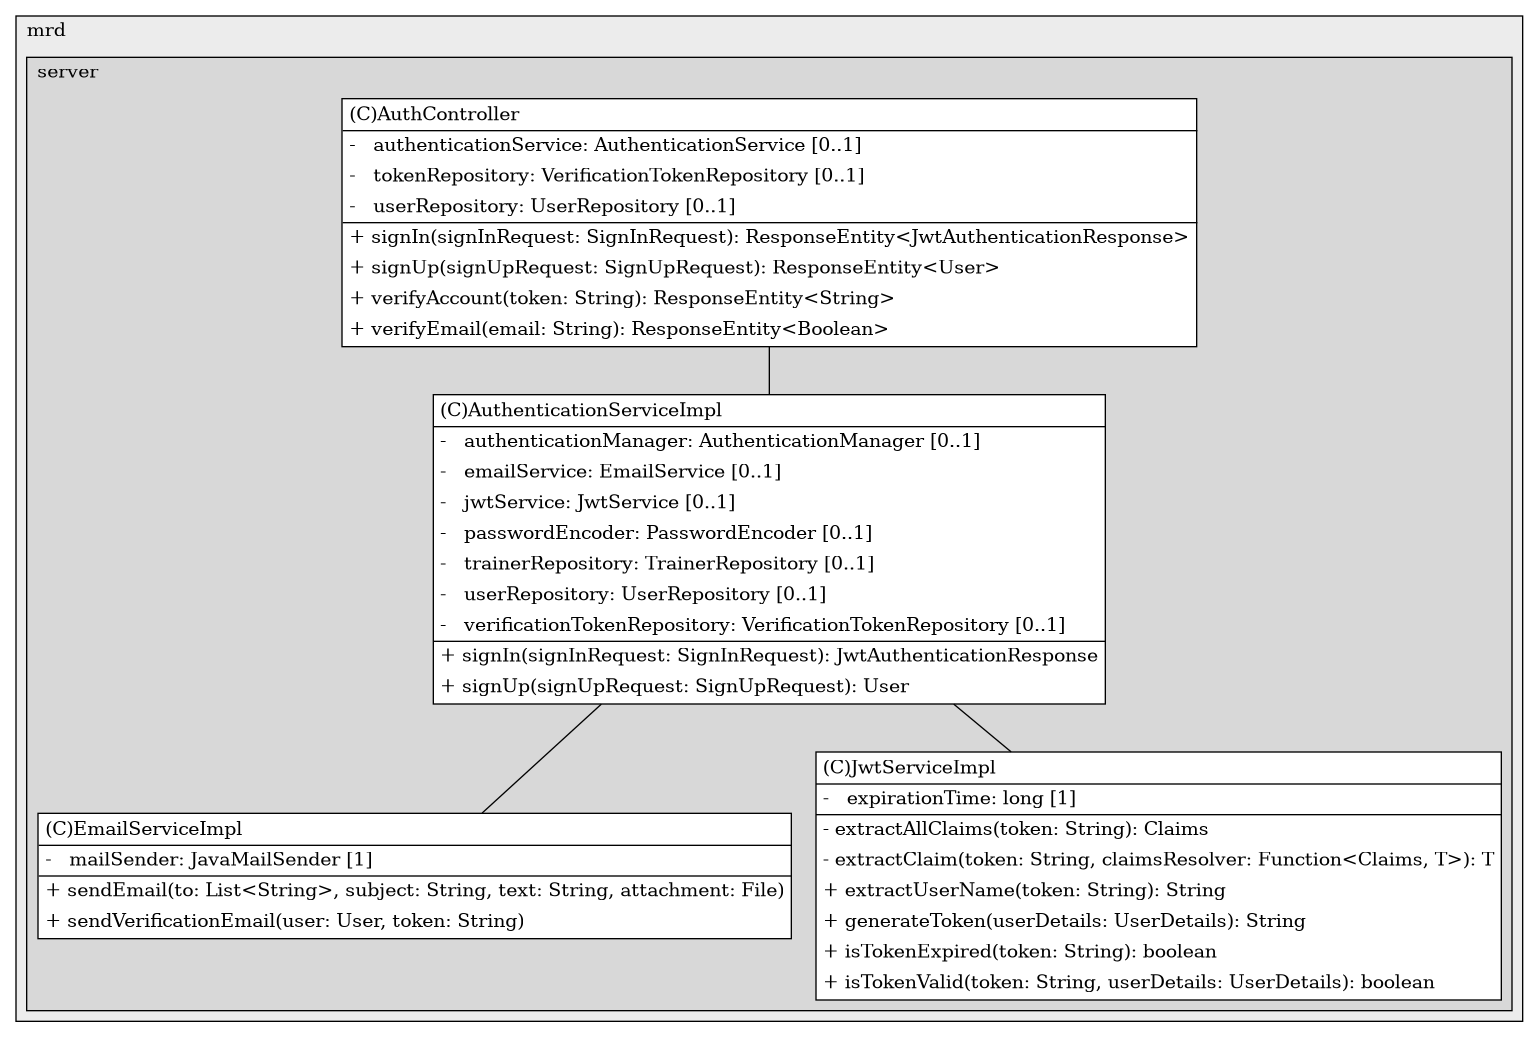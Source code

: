 @startuml

/' diagram meta data start
config=StructureConfiguration;
{
  "projectClassification": {
    "searchMode": "OpenProject", // OpenProject, AllProjects
    "includedProjects": "",
    "pathEndKeywords": "*.impl",
    "isClientPath": "",
    "isClientName": "",
    "isTestPath": "",
    "isTestName": "",
    "isMappingPath": "",
    "isMappingName": "",
    "isDataAccessPath": "",
    "isDataAccessName": "",
    "isDataStructurePath": "",
    "isDataStructureName": "",
    "isInterfaceStructuresPath": "",
    "isInterfaceStructuresName": "",
    "isEntryPointPath": "",
    "isEntryPointName": "",
    "treatFinalFieldsAsMandatory": false
  },
  "graphRestriction": {
    "classPackageExcludeFilter": "",
    "classPackageIncludeFilter": "",
    "classNameExcludeFilter": "",
    "classNameIncludeFilter": "",
    "methodNameExcludeFilter": "",
    "methodNameIncludeFilter": "",
    "removeByInheritance": "", // inheritance/annotation based filtering is done in a second step
    "removeByAnnotation": "",
    "removeByClassPackage": "", // cleanup the graph after inheritance/annotation based filtering is done
    "removeByClassName": "",
    "cutMappings": false,
    "cutEnum": true,
    "cutTests": true,
    "cutClient": true,
    "cutDataAccess": false,
    "cutInterfaceStructures": false,
    "cutDataStructures": false,
    "cutGetterAndSetter": true,
    "cutConstructors": true
  },
  "graphTraversal": {
    "forwardDepth": 6,
    "backwardDepth": 6,
    "classPackageExcludeFilter": "",
    "classPackageIncludeFilter": "",
    "classNameExcludeFilter": "",
    "classNameIncludeFilter": "",
    "methodNameExcludeFilter": "",
    "methodNameIncludeFilter": "",
    "hideMappings": false,
    "hideDataStructures": false,
    "hidePrivateMethods": true,
    "hideInterfaceCalls": true, // indirection: implementation -> interface (is hidden) -> implementation
    "onlyShowApplicationEntryPoints": false, // root node is included
    "useMethodCallsForStructureDiagram": "ForwardOnly" // ForwardOnly, BothDirections, No
  },
  "details": {
    "aggregation": "GroupByClass", // ByClass, GroupByClass, None
    "showClassGenericTypes": true,
    "showMethods": true,
    "showMethodParameterNames": true,
    "showMethodParameterTypes": true,
    "showMethodReturnType": true,
    "showPackageLevels": 2,
    "showDetailedClassStructure": true
  },
  "rootClass": "com.mrd.server.controllers.AuthController",
  "extensionCallbackMethod": "" // qualified.class.name#methodName - signature: public static String method(String)
}
diagram meta data end '/



digraph g {
    rankdir="TB"
    splines=polyline
    

'nodes 
subgraph cluster_108383 { 
   	label=mrd
	labeljust=l
	fillcolor="#ececec"
	style=filled
   
   subgraph cluster_384502606 { 
   	label=server
	labeljust=l
	fillcolor="#d8d8d8"
	style=filled
   
   AuthController1235953704[
	label=<<TABLE BORDER="1" CELLBORDER="0" CELLPADDING="4" CELLSPACING="0">
<TR><TD ALIGN="LEFT" >(C)AuthController</TD></TR>
<HR/>
<TR><TD ALIGN="LEFT" >-   authenticationService: AuthenticationService [0..1]</TD></TR>
<TR><TD ALIGN="LEFT" >-   tokenRepository: VerificationTokenRepository [0..1]</TD></TR>
<TR><TD ALIGN="LEFT" >-   userRepository: UserRepository [0..1]</TD></TR>
<HR/>
<TR><TD ALIGN="LEFT" >+ signIn(signInRequest: SignInRequest): ResponseEntity&lt;JwtAuthenticationResponse&gt;</TD></TR>
<TR><TD ALIGN="LEFT" >+ signUp(signUpRequest: SignUpRequest): ResponseEntity&lt;User&gt;</TD></TR>
<TR><TD ALIGN="LEFT" >+ verifyAccount(token: String): ResponseEntity&lt;String&gt;</TD></TR>
<TR><TD ALIGN="LEFT" >+ verifyEmail(email: String): ResponseEntity&lt;Boolean&gt;</TD></TR>
</TABLE>>
	style=filled
	margin=0
	shape=plaintext
	fillcolor="#FFFFFF"
];

AuthenticationServiceImpl460554943[
	label=<<TABLE BORDER="1" CELLBORDER="0" CELLPADDING="4" CELLSPACING="0">
<TR><TD ALIGN="LEFT" >(C)AuthenticationServiceImpl</TD></TR>
<HR/>
<TR><TD ALIGN="LEFT" >-   authenticationManager: AuthenticationManager [0..1]</TD></TR>
<TR><TD ALIGN="LEFT" >-   emailService: EmailService [0..1]</TD></TR>
<TR><TD ALIGN="LEFT" >-   jwtService: JwtService [0..1]</TD></TR>
<TR><TD ALIGN="LEFT" >-   passwordEncoder: PasswordEncoder [0..1]</TD></TR>
<TR><TD ALIGN="LEFT" >-   trainerRepository: TrainerRepository [0..1]</TD></TR>
<TR><TD ALIGN="LEFT" >-   userRepository: UserRepository [0..1]</TD></TR>
<TR><TD ALIGN="LEFT" >-   verificationTokenRepository: VerificationTokenRepository [0..1]</TD></TR>
<HR/>
<TR><TD ALIGN="LEFT" >+ signIn(signInRequest: SignInRequest): JwtAuthenticationResponse</TD></TR>
<TR><TD ALIGN="LEFT" >+ signUp(signUpRequest: SignUpRequest): User</TD></TR>
</TABLE>>
	style=filled
	margin=0
	shape=plaintext
	fillcolor="#FFFFFF"
];

EmailServiceImpl460554943[
	label=<<TABLE BORDER="1" CELLBORDER="0" CELLPADDING="4" CELLSPACING="0">
<TR><TD ALIGN="LEFT" >(C)EmailServiceImpl</TD></TR>
<HR/>
<TR><TD ALIGN="LEFT" >-   mailSender: JavaMailSender [1]</TD></TR>
<HR/>
<TR><TD ALIGN="LEFT" >+ sendEmail(to: List&lt;String&gt;, subject: String, text: String, attachment: File)</TD></TR>
<TR><TD ALIGN="LEFT" >+ sendVerificationEmail(user: User, token: String)</TD></TR>
</TABLE>>
	style=filled
	margin=0
	shape=plaintext
	fillcolor="#FFFFFF"
];

JwtServiceImpl460554943[
	label=<<TABLE BORDER="1" CELLBORDER="0" CELLPADDING="4" CELLSPACING="0">
<TR><TD ALIGN="LEFT" >(C)JwtServiceImpl</TD></TR>
<HR/>
<TR><TD ALIGN="LEFT" >-   expirationTime: long [1]</TD></TR>
<HR/>
<TR><TD ALIGN="LEFT" >- extractAllClaims(token: String): Claims</TD></TR>
<TR><TD ALIGN="LEFT" >- extractClaim(token: String, claimsResolver: Function&lt;Claims, T&gt;): T</TD></TR>
<TR><TD ALIGN="LEFT" >+ extractUserName(token: String): String</TD></TR>
<TR><TD ALIGN="LEFT" >+ generateToken(userDetails: UserDetails): String</TD></TR>
<TR><TD ALIGN="LEFT" >+ isTokenExpired(token: String): boolean</TD></TR>
<TR><TD ALIGN="LEFT" >+ isTokenValid(token: String, userDetails: UserDetails): boolean</TD></TR>
</TABLE>>
	style=filled
	margin=0
	shape=plaintext
	fillcolor="#FFFFFF"
];
} 
} 

'edges    
AuthController1235953704 -> AuthenticationServiceImpl460554943[arrowhead=none];
AuthenticationServiceImpl460554943 -> EmailServiceImpl460554943[arrowhead=none];
AuthenticationServiceImpl460554943 -> JwtServiceImpl460554943[arrowhead=none];
    
}
@enduml